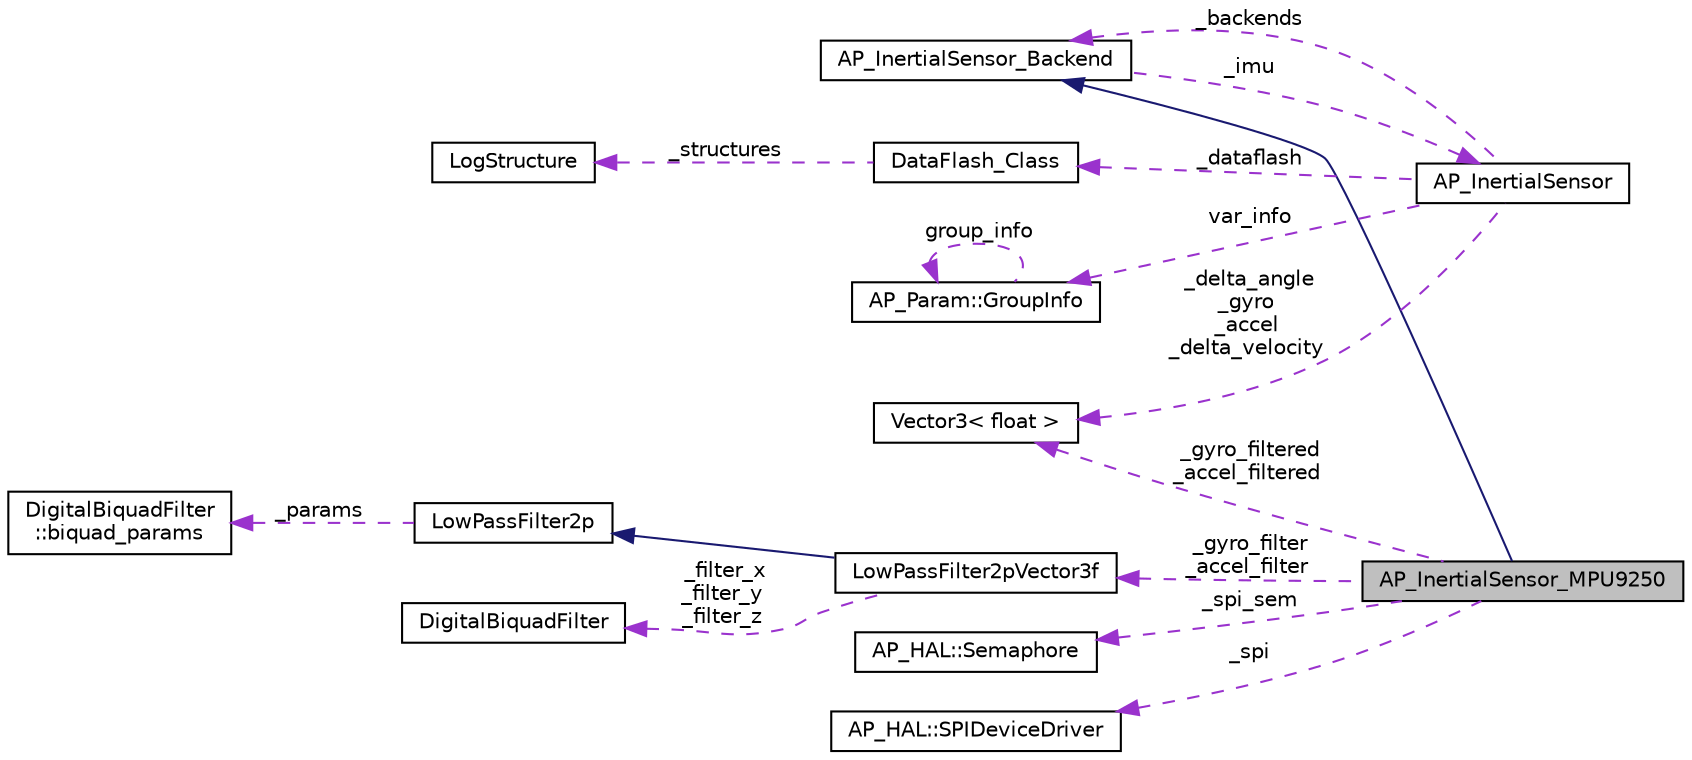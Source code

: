digraph "AP_InertialSensor_MPU9250"
{
 // INTERACTIVE_SVG=YES
  edge [fontname="Helvetica",fontsize="10",labelfontname="Helvetica",labelfontsize="10"];
  node [fontname="Helvetica",fontsize="10",shape=record];
  rankdir="LR";
  Node1 [label="AP_InertialSensor_MPU9250",height=0.2,width=0.4,color="black", fillcolor="grey75", style="filled" fontcolor="black"];
  Node2 -> Node1 [dir="back",color="midnightblue",fontsize="10",style="solid",fontname="Helvetica"];
  Node2 [label="AP_InertialSensor_Backend",height=0.2,width=0.4,color="black", fillcolor="white", style="filled",URL="$classAP__InertialSensor__Backend.html"];
  Node3 -> Node2 [dir="back",color="darkorchid3",fontsize="10",style="dashed",label=" _imu" ,fontname="Helvetica"];
  Node3 [label="AP_InertialSensor",height=0.2,width=0.4,color="black", fillcolor="white", style="filled",URL="$classAP__InertialSensor.html"];
  Node2 -> Node3 [dir="back",color="darkorchid3",fontsize="10",style="dashed",label=" _backends" ,fontname="Helvetica"];
  Node4 -> Node3 [dir="back",color="darkorchid3",fontsize="10",style="dashed",label=" _dataflash" ,fontname="Helvetica"];
  Node4 [label="DataFlash_Class",height=0.2,width=0.4,color="black", fillcolor="white", style="filled",URL="$classDataFlash__Class.html",tooltip="-*- tab-width: 4; Mode: C++; c-basic-offset: 4; indent-tabs-mode: nil -*- "];
  Node5 -> Node4 [dir="back",color="darkorchid3",fontsize="10",style="dashed",label=" _structures" ,fontname="Helvetica"];
  Node5 [label="LogStructure",height=0.2,width=0.4,color="black", fillcolor="white", style="filled",URL="$structLogStructure.html"];
  Node6 -> Node3 [dir="back",color="darkorchid3",fontsize="10",style="dashed",label=" var_info" ,fontname="Helvetica"];
  Node6 [label="AP_Param::GroupInfo",height=0.2,width=0.4,color="black", fillcolor="white", style="filled",URL="$structAP__Param_1_1GroupInfo.html"];
  Node6 -> Node6 [dir="back",color="darkorchid3",fontsize="10",style="dashed",label=" group_info" ,fontname="Helvetica"];
  Node7 -> Node3 [dir="back",color="darkorchid3",fontsize="10",style="dashed",label=" _delta_angle\n_gyro\n_accel\n_delta_velocity" ,fontname="Helvetica"];
  Node7 [label="Vector3\< float \>",height=0.2,width=0.4,color="black", fillcolor="white", style="filled",URL="$classVector3.html"];
  Node8 -> Node1 [dir="back",color="darkorchid3",fontsize="10",style="dashed",label=" _gyro_filter\n_accel_filter" ,fontname="Helvetica"];
  Node8 [label="LowPassFilter2pVector3f",height=0.2,width=0.4,color="black", fillcolor="white", style="filled",URL="$classLowPassFilter2pVector3f.html"];
  Node9 -> Node8 [dir="back",color="midnightblue",fontsize="10",style="solid",fontname="Helvetica"];
  Node9 [label="LowPassFilter2p",height=0.2,width=0.4,color="black", fillcolor="white", style="filled",URL="$classLowPassFilter2p.html"];
  Node10 -> Node9 [dir="back",color="darkorchid3",fontsize="10",style="dashed",label=" _params" ,fontname="Helvetica"];
  Node10 [label="DigitalBiquadFilter\l::biquad_params",height=0.2,width=0.4,color="black", fillcolor="white", style="filled",URL="$structDigitalBiquadFilter_1_1biquad__params.html"];
  Node11 -> Node8 [dir="back",color="darkorchid3",fontsize="10",style="dashed",label=" _filter_x\n_filter_y\n_filter_z" ,fontname="Helvetica"];
  Node11 [label="DigitalBiquadFilter",height=0.2,width=0.4,color="black", fillcolor="white", style="filled",URL="$classDigitalBiquadFilter.html"];
  Node7 -> Node1 [dir="back",color="darkorchid3",fontsize="10",style="dashed",label=" _gyro_filtered\n_accel_filtered" ,fontname="Helvetica"];
  Node12 -> Node1 [dir="back",color="darkorchid3",fontsize="10",style="dashed",label=" _spi_sem" ,fontname="Helvetica"];
  Node12 [label="AP_HAL::Semaphore",height=0.2,width=0.4,color="black", fillcolor="white", style="filled",URL="$classAP__HAL_1_1Semaphore.html"];
  Node13 -> Node1 [dir="back",color="darkorchid3",fontsize="10",style="dashed",label=" _spi" ,fontname="Helvetica"];
  Node13 [label="AP_HAL::SPIDeviceDriver",height=0.2,width=0.4,color="black", fillcolor="white", style="filled",URL="$classAP__HAL_1_1SPIDeviceDriver.html"];
}
